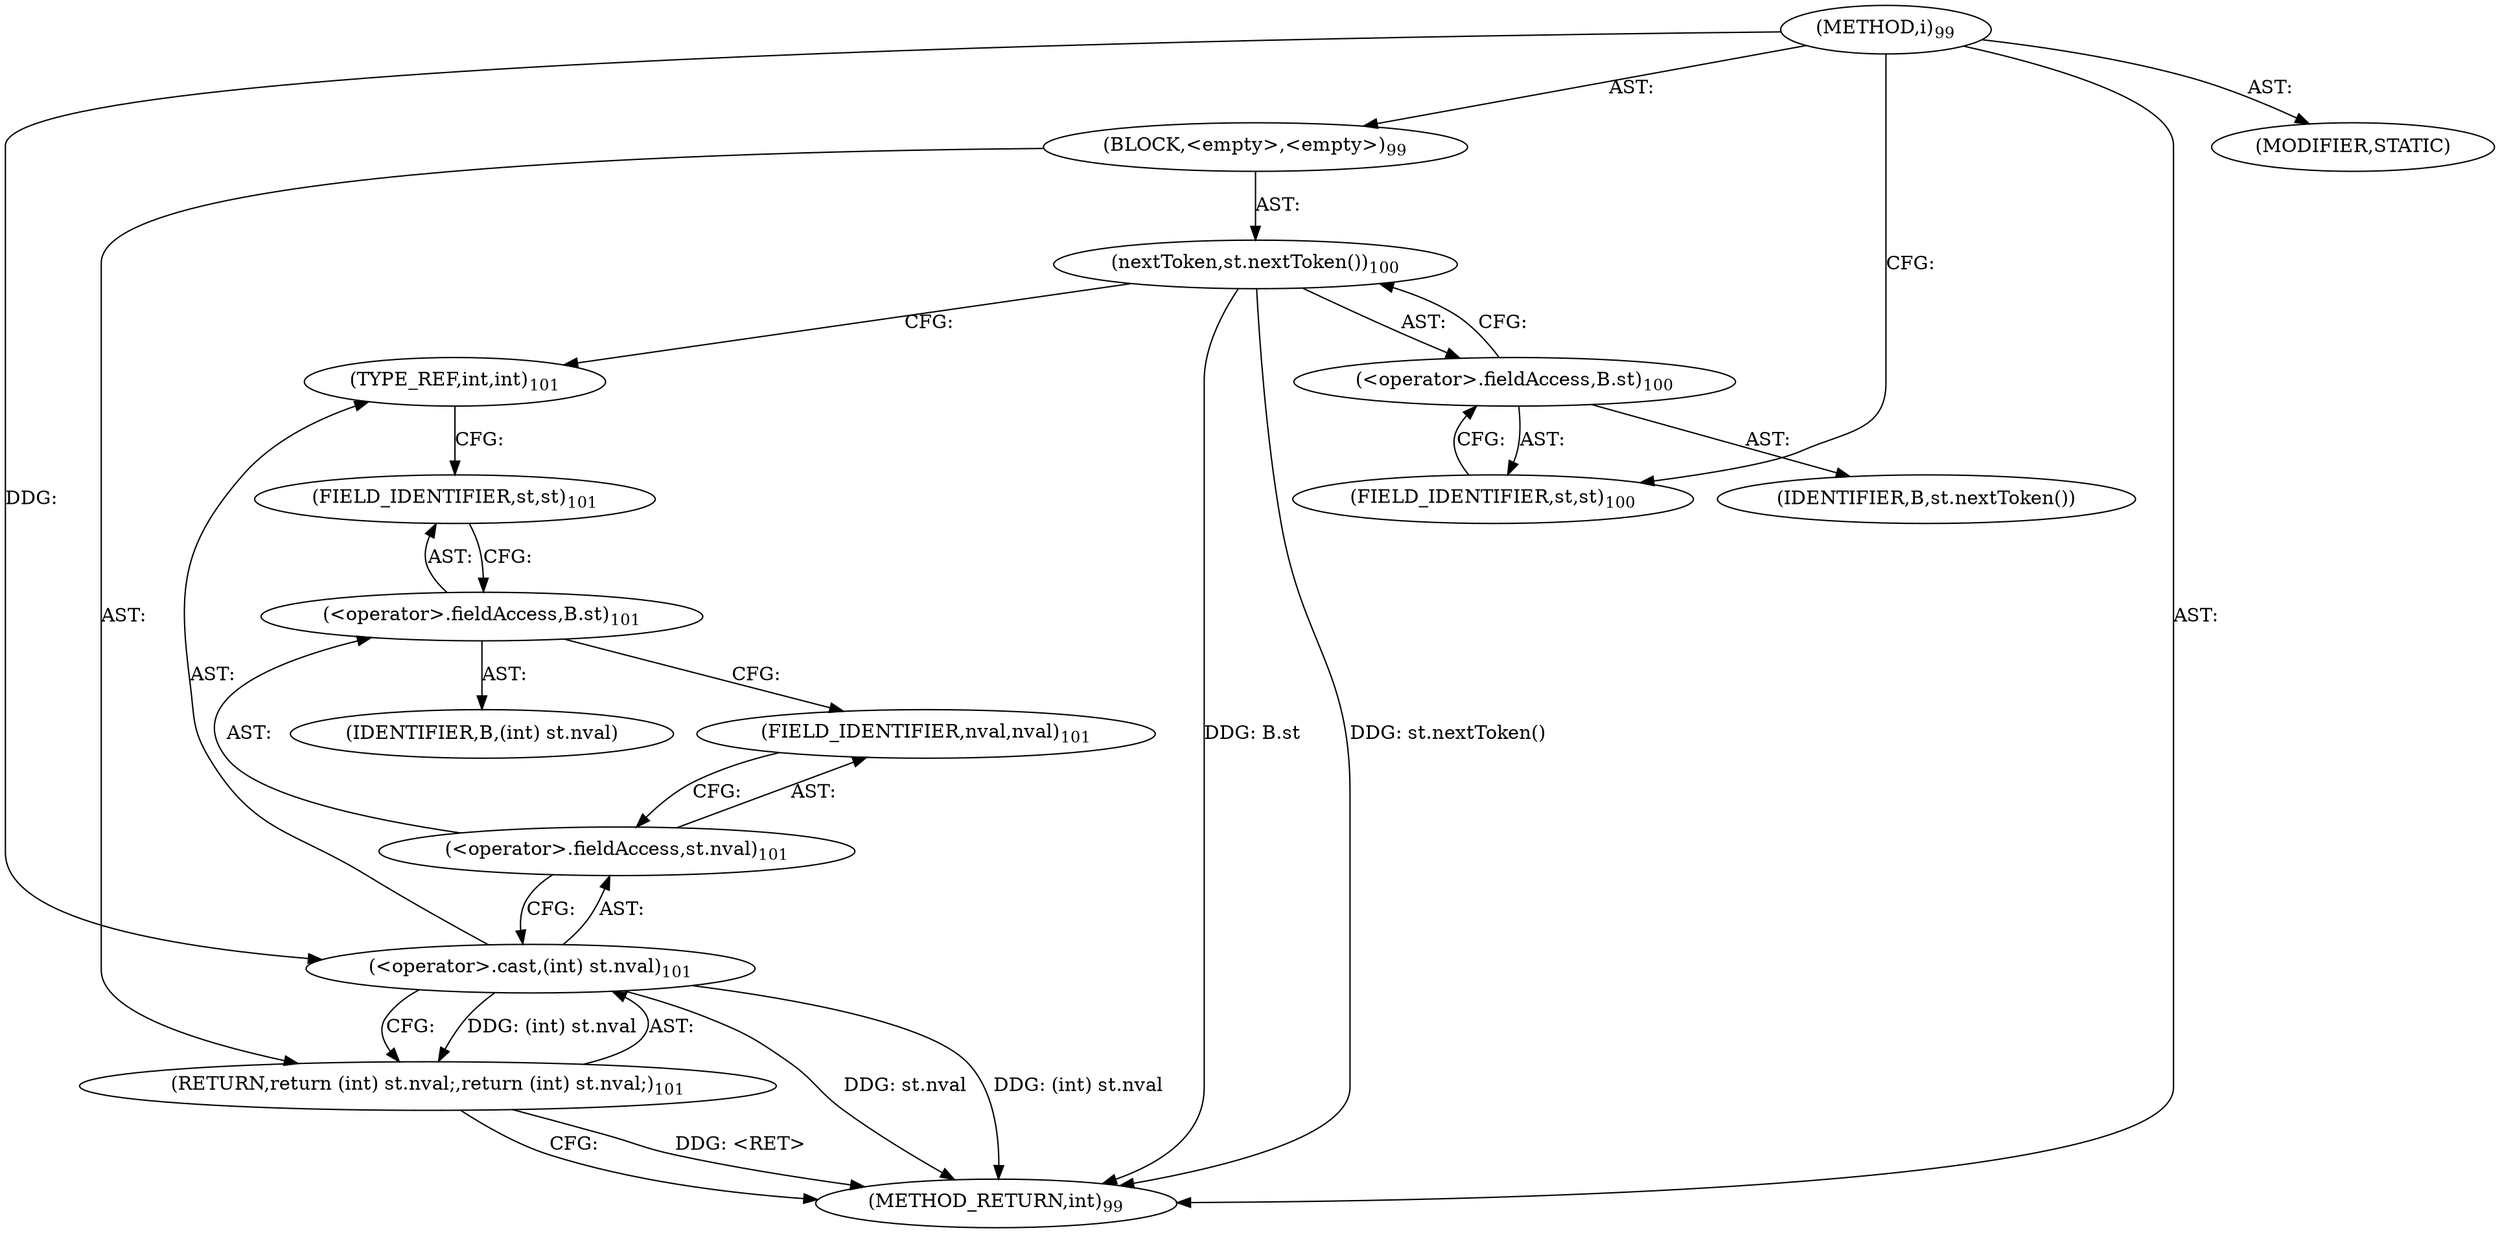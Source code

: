 digraph "i" {  
"402" [label = <(METHOD,i)<SUB>99</SUB>> ]
"403" [label = <(BLOCK,&lt;empty&gt;,&lt;empty&gt;)<SUB>99</SUB>> ]
"404" [label = <(nextToken,st.nextToken())<SUB>100</SUB>> ]
"405" [label = <(&lt;operator&gt;.fieldAccess,B.st)<SUB>100</SUB>> ]
"406" [label = <(IDENTIFIER,B,st.nextToken())> ]
"407" [label = <(FIELD_IDENTIFIER,st,st)<SUB>100</SUB>> ]
"408" [label = <(RETURN,return (int) st.nval;,return (int) st.nval;)<SUB>101</SUB>> ]
"409" [label = <(&lt;operator&gt;.cast,(int) st.nval)<SUB>101</SUB>> ]
"410" [label = <(TYPE_REF,int,int)<SUB>101</SUB>> ]
"411" [label = <(&lt;operator&gt;.fieldAccess,st.nval)<SUB>101</SUB>> ]
"412" [label = <(&lt;operator&gt;.fieldAccess,B.st)<SUB>101</SUB>> ]
"413" [label = <(IDENTIFIER,B,(int) st.nval)> ]
"414" [label = <(FIELD_IDENTIFIER,st,st)<SUB>101</SUB>> ]
"415" [label = <(FIELD_IDENTIFIER,nval,nval)<SUB>101</SUB>> ]
"416" [label = <(MODIFIER,STATIC)> ]
"417" [label = <(METHOD_RETURN,int)<SUB>99</SUB>> ]
  "402" -> "403"  [ label = "AST: "] 
  "402" -> "416"  [ label = "AST: "] 
  "402" -> "417"  [ label = "AST: "] 
  "403" -> "404"  [ label = "AST: "] 
  "403" -> "408"  [ label = "AST: "] 
  "404" -> "405"  [ label = "AST: "] 
  "405" -> "406"  [ label = "AST: "] 
  "405" -> "407"  [ label = "AST: "] 
  "408" -> "409"  [ label = "AST: "] 
  "409" -> "410"  [ label = "AST: "] 
  "409" -> "411"  [ label = "AST: "] 
  "411" -> "412"  [ label = "AST: "] 
  "411" -> "415"  [ label = "AST: "] 
  "412" -> "413"  [ label = "AST: "] 
  "412" -> "414"  [ label = "AST: "] 
  "404" -> "410"  [ label = "CFG: "] 
  "408" -> "417"  [ label = "CFG: "] 
  "405" -> "404"  [ label = "CFG: "] 
  "409" -> "408"  [ label = "CFG: "] 
  "407" -> "405"  [ label = "CFG: "] 
  "410" -> "414"  [ label = "CFG: "] 
  "411" -> "409"  [ label = "CFG: "] 
  "412" -> "415"  [ label = "CFG: "] 
  "415" -> "411"  [ label = "CFG: "] 
  "414" -> "412"  [ label = "CFG: "] 
  "402" -> "407"  [ label = "CFG: "] 
  "408" -> "417"  [ label = "DDG: &lt;RET&gt;"] 
  "404" -> "417"  [ label = "DDG: B.st"] 
  "404" -> "417"  [ label = "DDG: st.nextToken()"] 
  "409" -> "417"  [ label = "DDG: st.nval"] 
  "409" -> "417"  [ label = "DDG: (int) st.nval"] 
  "409" -> "408"  [ label = "DDG: (int) st.nval"] 
  "402" -> "409"  [ label = "DDG: "] 
}
